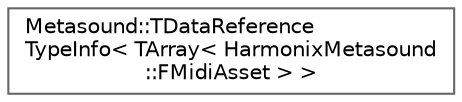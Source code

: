 digraph "Graphical Class Hierarchy"
{
 // INTERACTIVE_SVG=YES
 // LATEX_PDF_SIZE
  bgcolor="transparent";
  edge [fontname=Helvetica,fontsize=10,labelfontname=Helvetica,labelfontsize=10];
  node [fontname=Helvetica,fontsize=10,shape=box,height=0.2,width=0.4];
  rankdir="LR";
  Node0 [id="Node000000",label="Metasound::TDataReference\lTypeInfo\< TArray\< HarmonixMetasound\l::FMidiAsset \> \>",height=0.2,width=0.4,color="grey40", fillcolor="white", style="filled",URL="$d0/d5a/struct_1_1Metasound_1_1TDataReferenceTypeInfo_3_01TArray_3_01HarmonixMetasound_1_1FMidiAsset_01_4_01_4.html",tooltip=" "];
}
